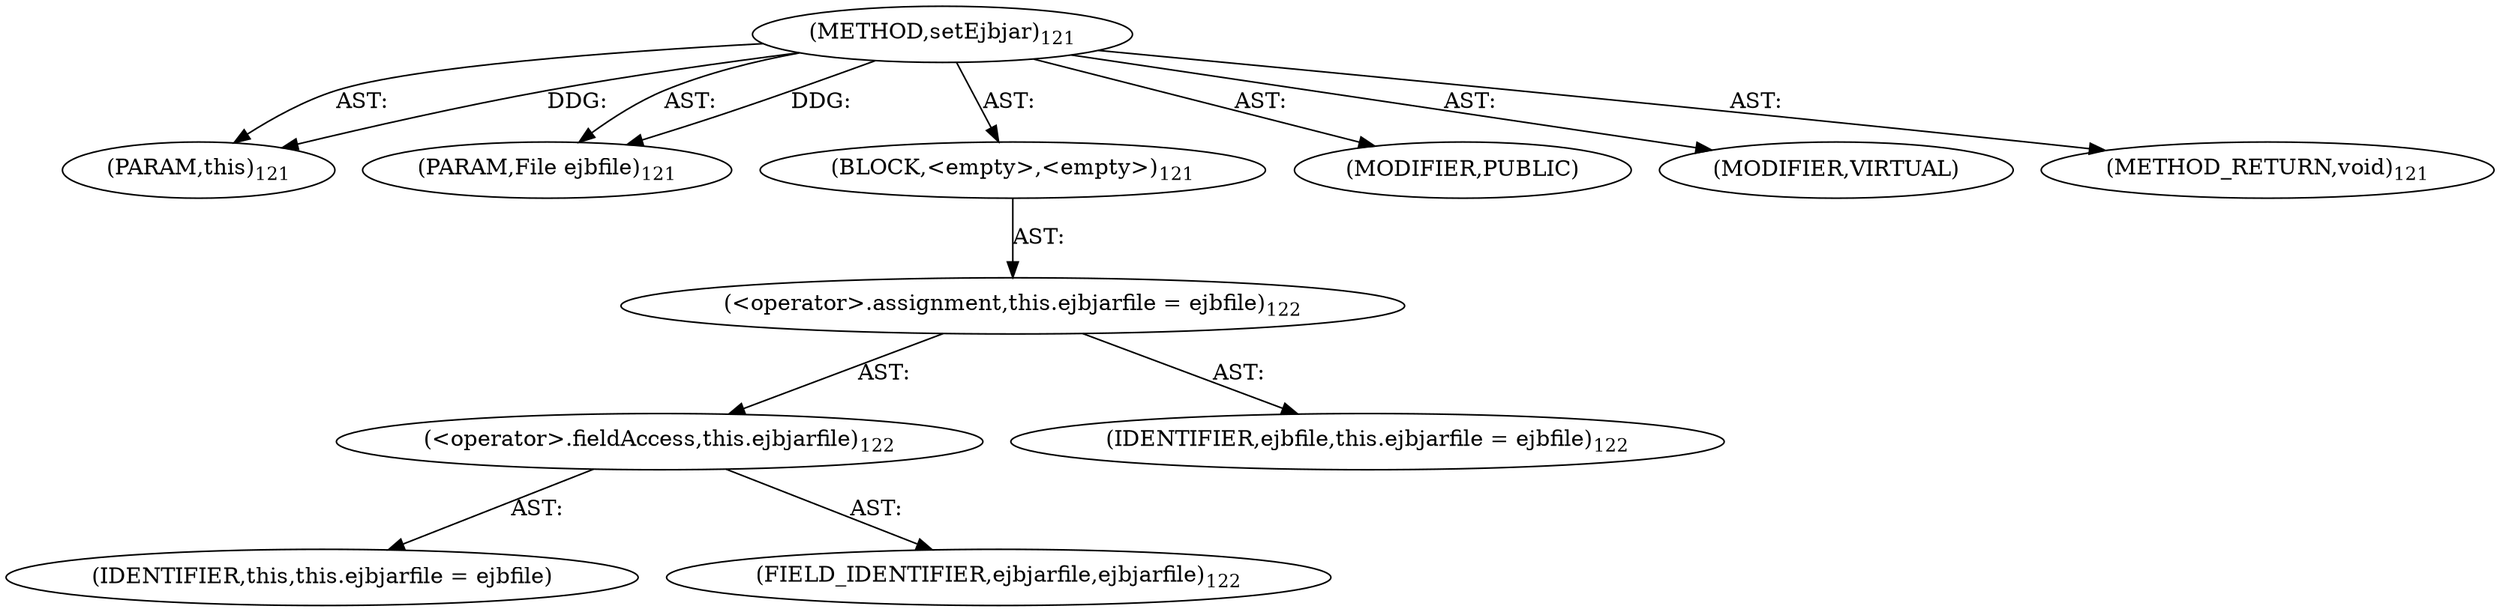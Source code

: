 digraph "setEjbjar" {  
"111669149699" [label = <(METHOD,setEjbjar)<SUB>121</SUB>> ]
"115964117006" [label = <(PARAM,this)<SUB>121</SUB>> ]
"115964117007" [label = <(PARAM,File ejbfile)<SUB>121</SUB>> ]
"25769803779" [label = <(BLOCK,&lt;empty&gt;,&lt;empty&gt;)<SUB>121</SUB>> ]
"30064771078" [label = <(&lt;operator&gt;.assignment,this.ejbjarfile = ejbfile)<SUB>122</SUB>> ]
"30064771079" [label = <(&lt;operator&gt;.fieldAccess,this.ejbjarfile)<SUB>122</SUB>> ]
"68719476767" [label = <(IDENTIFIER,this,this.ejbjarfile = ejbfile)> ]
"55834574851" [label = <(FIELD_IDENTIFIER,ejbjarfile,ejbjarfile)<SUB>122</SUB>> ]
"68719476768" [label = <(IDENTIFIER,ejbfile,this.ejbjarfile = ejbfile)<SUB>122</SUB>> ]
"133143986184" [label = <(MODIFIER,PUBLIC)> ]
"133143986185" [label = <(MODIFIER,VIRTUAL)> ]
"128849018883" [label = <(METHOD_RETURN,void)<SUB>121</SUB>> ]
  "111669149699" -> "115964117006"  [ label = "AST: "] 
  "111669149699" -> "115964117007"  [ label = "AST: "] 
  "111669149699" -> "25769803779"  [ label = "AST: "] 
  "111669149699" -> "133143986184"  [ label = "AST: "] 
  "111669149699" -> "133143986185"  [ label = "AST: "] 
  "111669149699" -> "128849018883"  [ label = "AST: "] 
  "25769803779" -> "30064771078"  [ label = "AST: "] 
  "30064771078" -> "30064771079"  [ label = "AST: "] 
  "30064771078" -> "68719476768"  [ label = "AST: "] 
  "30064771079" -> "68719476767"  [ label = "AST: "] 
  "30064771079" -> "55834574851"  [ label = "AST: "] 
  "111669149699" -> "115964117006"  [ label = "DDG: "] 
  "111669149699" -> "115964117007"  [ label = "DDG: "] 
}
